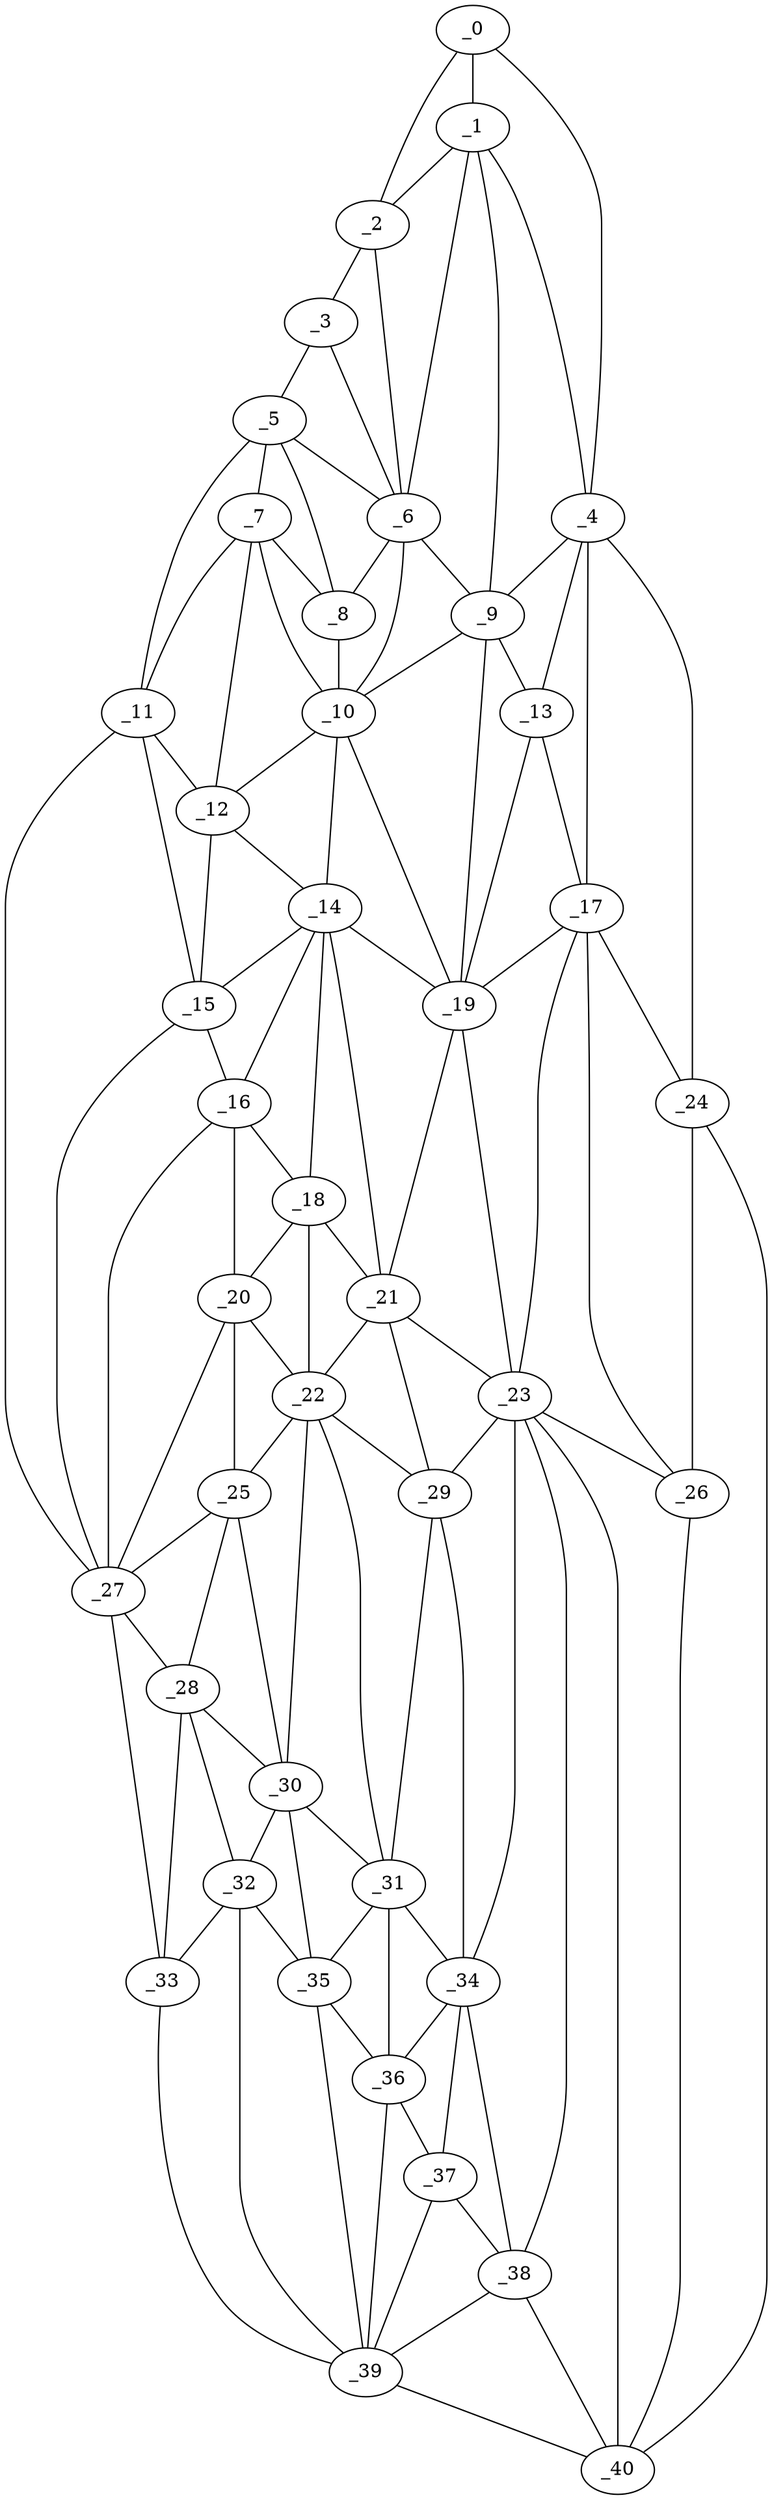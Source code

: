 graph "obj32__330.gxl" {
	_0	 [x=24,
		y=18];
	_1	 [x=29,
		y=41];
	_0 -- _1	 [valence=1];
	_2	 [x=31,
		y=70];
	_0 -- _2	 [valence=1];
	_4	 [x=39,
		y=14];
	_0 -- _4	 [valence=1];
	_1 -- _2	 [valence=2];
	_1 -- _4	 [valence=2];
	_6	 [x=40,
		y=72];
	_1 -- _6	 [valence=2];
	_9	 [x=56,
		y=31];
	_1 -- _9	 [valence=2];
	_3	 [x=33,
		y=76];
	_2 -- _3	 [valence=1];
	_2 -- _6	 [valence=2];
	_5	 [x=39,
		y=88];
	_3 -- _5	 [valence=1];
	_3 -- _6	 [valence=2];
	_4 -- _9	 [valence=1];
	_13	 [x=63,
		y=29];
	_4 -- _13	 [valence=2];
	_17	 [x=77,
		y=22];
	_4 -- _17	 [valence=1];
	_24	 [x=90,
		y=21];
	_4 -- _24	 [valence=1];
	_5 -- _6	 [valence=1];
	_7	 [x=49,
		y=88];
	_5 -- _7	 [valence=2];
	_8	 [x=50,
		y=78];
	_5 -- _8	 [valence=1];
	_11	 [x=58,
		y=112];
	_5 -- _11	 [valence=1];
	_6 -- _8	 [valence=2];
	_6 -- _9	 [valence=1];
	_10	 [x=57,
		y=79];
	_6 -- _10	 [valence=1];
	_7 -- _8	 [valence=1];
	_7 -- _10	 [valence=2];
	_7 -- _11	 [valence=2];
	_12	 [x=61,
		y=90];
	_7 -- _12	 [valence=2];
	_8 -- _10	 [valence=2];
	_9 -- _10	 [valence=2];
	_9 -- _13	 [valence=2];
	_19	 [x=79,
		y=43];
	_9 -- _19	 [valence=2];
	_10 -- _12	 [valence=1];
	_14	 [x=68,
		y=77];
	_10 -- _14	 [valence=2];
	_10 -- _19	 [valence=1];
	_11 -- _12	 [valence=2];
	_15	 [x=69,
		y=90];
	_11 -- _15	 [valence=1];
	_27	 [x=93,
		y=110];
	_11 -- _27	 [valence=1];
	_12 -- _14	 [valence=2];
	_12 -- _15	 [valence=2];
	_13 -- _17	 [valence=2];
	_13 -- _19	 [valence=2];
	_14 -- _15	 [valence=2];
	_16	 [x=72,
		y=89];
	_14 -- _16	 [valence=1];
	_18	 [x=78,
		y=77];
	_14 -- _18	 [valence=2];
	_14 -- _19	 [valence=2];
	_21	 [x=83,
		y=51];
	_14 -- _21	 [valence=2];
	_15 -- _16	 [valence=2];
	_15 -- _27	 [valence=2];
	_16 -- _18	 [valence=2];
	_20	 [x=79,
		y=87];
	_16 -- _20	 [valence=2];
	_16 -- _27	 [valence=2];
	_17 -- _19	 [valence=1];
	_23	 [x=89,
		y=40];
	_17 -- _23	 [valence=2];
	_17 -- _24	 [valence=2];
	_26	 [x=91,
		y=27];
	_17 -- _26	 [valence=2];
	_18 -- _20	 [valence=2];
	_18 -- _21	 [valence=2];
	_22	 [x=87,
		y=75];
	_18 -- _22	 [valence=1];
	_19 -- _21	 [valence=1];
	_19 -- _23	 [valence=2];
	_20 -- _22	 [valence=2];
	_25	 [x=90,
		y=88];
	_20 -- _25	 [valence=1];
	_20 -- _27	 [valence=2];
	_21 -- _22	 [valence=2];
	_21 -- _23	 [valence=2];
	_29	 [x=102,
		y=67];
	_21 -- _29	 [valence=1];
	_22 -- _25	 [valence=1];
	_22 -- _29	 [valence=1];
	_30	 [x=104,
		y=84];
	_22 -- _30	 [valence=2];
	_31	 [x=106,
		y=75];
	_22 -- _31	 [valence=2];
	_23 -- _26	 [valence=1];
	_23 -- _29	 [valence=2];
	_34	 [x=110,
		y=64];
	_23 -- _34	 [valence=1];
	_38	 [x=123,
		y=51];
	_23 -- _38	 [valence=2];
	_40	 [x=126,
		y=38];
	_23 -- _40	 [valence=2];
	_24 -- _26	 [valence=1];
	_24 -- _40	 [valence=1];
	_25 -- _27	 [valence=2];
	_28	 [x=98,
		y=98];
	_25 -- _28	 [valence=1];
	_25 -- _30	 [valence=2];
	_26 -- _40	 [valence=2];
	_27 -- _28	 [valence=1];
	_33	 [x=107,
		y=106];
	_27 -- _33	 [valence=1];
	_28 -- _30	 [valence=1];
	_32	 [x=106,
		y=94];
	_28 -- _32	 [valence=2];
	_28 -- _33	 [valence=2];
	_29 -- _31	 [valence=2];
	_29 -- _34	 [valence=1];
	_30 -- _31	 [valence=2];
	_30 -- _32	 [valence=2];
	_35	 [x=113,
		y=80];
	_30 -- _35	 [valence=1];
	_31 -- _34	 [valence=2];
	_31 -- _35	 [valence=2];
	_36	 [x=118,
		y=65];
	_31 -- _36	 [valence=2];
	_32 -- _33	 [valence=1];
	_32 -- _35	 [valence=1];
	_39	 [x=123,
		y=74];
	_32 -- _39	 [valence=1];
	_33 -- _39	 [valence=1];
	_34 -- _36	 [valence=2];
	_37	 [x=122,
		y=62];
	_34 -- _37	 [valence=2];
	_34 -- _38	 [valence=2];
	_35 -- _36	 [valence=1];
	_35 -- _39	 [valence=2];
	_36 -- _37	 [valence=2];
	_36 -- _39	 [valence=2];
	_37 -- _38	 [valence=1];
	_37 -- _39	 [valence=1];
	_38 -- _39	 [valence=2];
	_38 -- _40	 [valence=2];
	_39 -- _40	 [valence=1];
}
